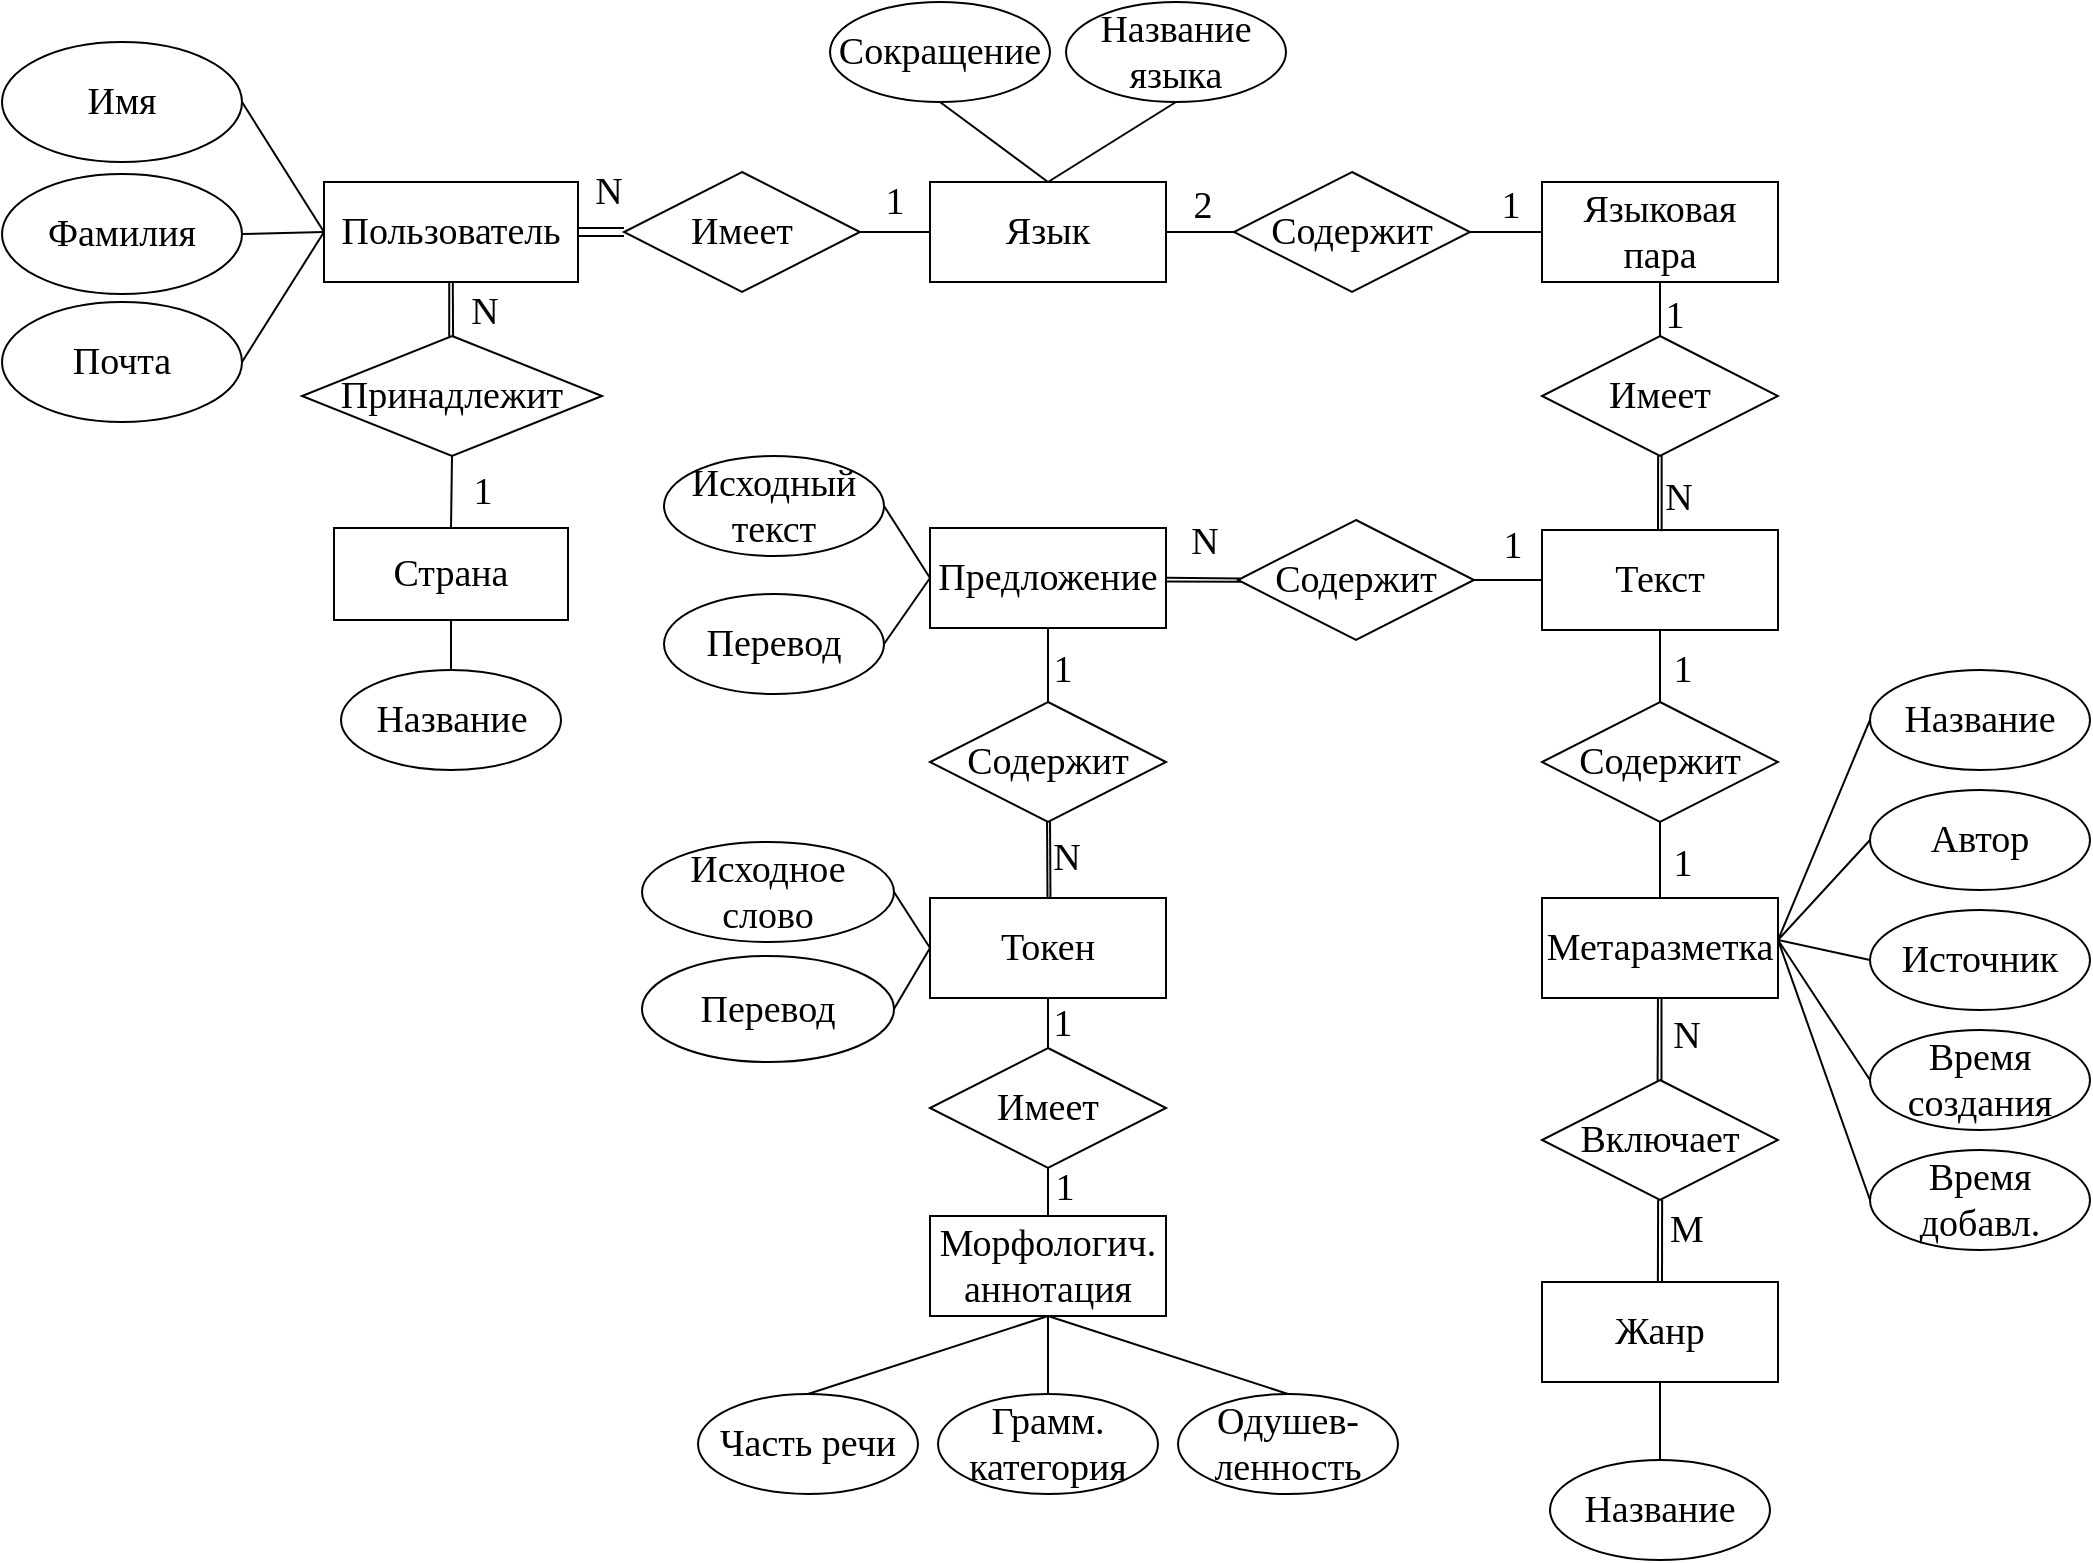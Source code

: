 <mxfile version="20.8.16" type="device"><diagram name="Страница 1" id="6ti10AU5Ddk_F_6p6OFx"><mxGraphModel dx="6286" dy="4614" grid="1" gridSize="10" guides="1" tooltips="1" connect="1" arrows="1" fold="1" page="1" pageScale="1" pageWidth="1050" pageHeight="800" math="0" shadow="0"><root><mxCell id="0"/><mxCell id="1" parent="0"/><mxCell id="aZ4fLVIBG46e_3SjkKyL-1" value="Предложение" style="rounded=0;whiteSpace=wrap;html=1;fontFamily=Times New Roman;fontSize=19;" parent="1" vertex="1"><mxGeometry x="-4786" y="-3737" width="118" height="50" as="geometry"/></mxCell><mxCell id="aZ4fLVIBG46e_3SjkKyL-2" value="Токен" style="rounded=0;whiteSpace=wrap;html=1;fontFamily=Times New Roman;fontSize=19;" parent="1" vertex="1"><mxGeometry x="-4786" y="-3552" width="118" height="50" as="geometry"/></mxCell><mxCell id="aZ4fLVIBG46e_3SjkKyL-4" value="Текст" style="rounded=0;whiteSpace=wrap;html=1;fontFamily=Times New Roman;fontSize=19;" parent="1" vertex="1"><mxGeometry x="-4480" y="-3736" width="118" height="50" as="geometry"/></mxCell><mxCell id="aZ4fLVIBG46e_3SjkKyL-5" value="Язык" style="rounded=0;whiteSpace=wrap;html=1;fontFamily=Times New Roman;fontSize=19;" parent="1" vertex="1"><mxGeometry x="-4786" y="-3910" width="118" height="50" as="geometry"/></mxCell><mxCell id="aZ4fLVIBG46e_3SjkKyL-6" value="Название" style="ellipse;whiteSpace=wrap;html=1;fontFamily=Times New Roman;fontSize=19;" parent="1" vertex="1"><mxGeometry x="-4316" y="-3666" width="110" height="50" as="geometry"/></mxCell><mxCell id="aZ4fLVIBG46e_3SjkKyL-7" value="Автор" style="ellipse;whiteSpace=wrap;html=1;fontFamily=Times New Roman;fontSize=19;" parent="1" vertex="1"><mxGeometry x="-4316" y="-3606" width="110" height="50" as="geometry"/></mxCell><mxCell id="aZ4fLVIBG46e_3SjkKyL-8" value="Источник" style="ellipse;whiteSpace=wrap;html=1;fontFamily=Times New Roman;fontSize=19;" parent="1" vertex="1"><mxGeometry x="-4316" y="-3546" width="110" height="50" as="geometry"/></mxCell><mxCell id="aZ4fLVIBG46e_3SjkKyL-9" value="Время создания" style="ellipse;whiteSpace=wrap;html=1;fontFamily=Times New Roman;fontSize=19;" parent="1" vertex="1"><mxGeometry x="-4316" y="-3486" width="110" height="50" as="geometry"/></mxCell><mxCell id="aZ4fLVIBG46e_3SjkKyL-10" value="Время добавл." style="ellipse;whiteSpace=wrap;html=1;fontFamily=Times New Roman;fontSize=19;" parent="1" vertex="1"><mxGeometry x="-4316" y="-3426" width="110" height="50" as="geometry"/></mxCell><mxCell id="aZ4fLVIBG46e_3SjkKyL-19" value="" style="endArrow=none;html=1;rounded=0;fontFamily=Times New Roman;fontSize=19;entryX=0;entryY=0.5;entryDx=0;entryDy=0;exitX=1;exitY=0.5;exitDx=0;exitDy=0;" parent="1" target="aZ4fLVIBG46e_3SjkKyL-6" edge="1"><mxGeometry width="50" height="50" relative="1" as="geometry"><mxPoint x="-4362" y="-3531" as="sourcePoint"/><mxPoint x="-4420" y="-3516" as="targetPoint"/></mxGeometry></mxCell><mxCell id="aZ4fLVIBG46e_3SjkKyL-20" value="" style="endArrow=none;html=1;rounded=0;fontFamily=Times New Roman;fontSize=19;exitX=1;exitY=0.5;exitDx=0;exitDy=0;entryX=0;entryY=0.5;entryDx=0;entryDy=0;" parent="1" target="aZ4fLVIBG46e_3SjkKyL-7" edge="1"><mxGeometry width="50" height="50" relative="1" as="geometry"><mxPoint x="-4362" y="-3531" as="sourcePoint"/><mxPoint x="-4300" y="-3546" as="targetPoint"/></mxGeometry></mxCell><mxCell id="aZ4fLVIBG46e_3SjkKyL-21" value="" style="endArrow=none;html=1;rounded=0;fontFamily=Times New Roman;fontSize=19;exitX=1;exitY=0.5;exitDx=0;exitDy=0;entryX=0;entryY=0.5;entryDx=0;entryDy=0;" parent="1" target="aZ4fLVIBG46e_3SjkKyL-8" edge="1"><mxGeometry width="50" height="50" relative="1" as="geometry"><mxPoint x="-4362" y="-3531" as="sourcePoint"/><mxPoint x="-4300" y="-3546" as="targetPoint"/></mxGeometry></mxCell><mxCell id="aZ4fLVIBG46e_3SjkKyL-22" value="" style="endArrow=none;html=1;rounded=0;fontFamily=Times New Roman;fontSize=19;exitX=1;exitY=0.5;exitDx=0;exitDy=0;entryX=0;entryY=0.5;entryDx=0;entryDy=0;" parent="1" target="aZ4fLVIBG46e_3SjkKyL-9" edge="1"><mxGeometry width="50" height="50" relative="1" as="geometry"><mxPoint x="-4362" y="-3531" as="sourcePoint"/><mxPoint x="-4300" y="-3546" as="targetPoint"/></mxGeometry></mxCell><mxCell id="aZ4fLVIBG46e_3SjkKyL-23" value="" style="endArrow=none;html=1;rounded=0;fontFamily=Times New Roman;fontSize=19;exitX=1;exitY=0.5;exitDx=0;exitDy=0;entryX=0;entryY=0.5;entryDx=0;entryDy=0;" parent="1" target="aZ4fLVIBG46e_3SjkKyL-10" edge="1"><mxGeometry width="50" height="50" relative="1" as="geometry"><mxPoint x="-4362" y="-3531" as="sourcePoint"/><mxPoint x="-4300" y="-3546" as="targetPoint"/></mxGeometry></mxCell><mxCell id="aZ4fLVIBG46e_3SjkKyL-25" value="Сокращение" style="ellipse;whiteSpace=wrap;html=1;fontFamily=Times New Roman;fontSize=19;" parent="1" vertex="1"><mxGeometry x="-4836" y="-4000" width="110" height="50" as="geometry"/></mxCell><mxCell id="aZ4fLVIBG46e_3SjkKyL-26" value="Название языка" style="ellipse;whiteSpace=wrap;html=1;fontFamily=Times New Roman;fontSize=19;" parent="1" vertex="1"><mxGeometry x="-4718" y="-4000" width="110" height="50" as="geometry"/></mxCell><mxCell id="aZ4fLVIBG46e_3SjkKyL-29" value="Исходное слово" style="ellipse;whiteSpace=wrap;html=1;fontFamily=Times New Roman;fontSize=19;" parent="1" vertex="1"><mxGeometry x="-4930" y="-3580" width="126" height="50" as="geometry"/></mxCell><mxCell id="aZ4fLVIBG46e_3SjkKyL-30" value="Название" style="ellipse;whiteSpace=wrap;html=1;fontFamily=Times New Roman;fontSize=19;" parent="1" vertex="1"><mxGeometry x="-4476" y="-3271" width="110" height="50" as="geometry"/></mxCell><mxCell id="aZ4fLVIBG46e_3SjkKyL-32" value="Языковая пара" style="rounded=0;whiteSpace=wrap;html=1;fontFamily=Times New Roman;fontSize=19;" parent="1" vertex="1"><mxGeometry x="-4480" y="-3910" width="118" height="50" as="geometry"/></mxCell><mxCell id="aZ4fLVIBG46e_3SjkKyL-34" value="" style="endArrow=none;html=1;rounded=0;fontFamily=Times New Roman;fontSize=19;exitX=0.5;exitY=0;exitDx=0;exitDy=0;entryX=0.5;entryY=1;entryDx=0;entryDy=0;" parent="1" source="aZ4fLVIBG46e_3SjkKyL-27" target="aZ4fLVIBG46e_3SjkKyL-1" edge="1"><mxGeometry width="50" height="50" relative="1" as="geometry"><mxPoint x="-4628" y="-3617" as="sourcePoint"/><mxPoint x="-4578" y="-3667" as="targetPoint"/></mxGeometry></mxCell><mxCell id="aZ4fLVIBG46e_3SjkKyL-50" value="1" style="edgeLabel;html=1;align=center;verticalAlign=middle;resizable=0;points=[];fontSize=19;fontFamily=Times New Roman;" parent="aZ4fLVIBG46e_3SjkKyL-34" vertex="1" connectable="0"><mxGeometry x="-0.44" y="2" relative="1" as="geometry"><mxPoint x="9" y="-6" as="offset"/></mxGeometry></mxCell><mxCell id="aZ4fLVIBG46e_3SjkKyL-35" value="" style="endArrow=none;html=1;rounded=0;fontFamily=Times New Roman;fontSize=19;exitX=0.464;exitY=-0.021;exitDx=0;exitDy=0;exitPerimeter=0;entryX=0.462;entryY=0.955;entryDx=0;entryDy=0;entryPerimeter=0;" parent="1" edge="1"><mxGeometry width="50" height="50" relative="1" as="geometry"><mxPoint x="-4727.248" y="-3552.05" as="sourcePoint"/><mxPoint x="-4727.484" y="-3593.7" as="targetPoint"/></mxGeometry></mxCell><mxCell id="aZ4fLVIBG46e_3SjkKyL-36" value="" style="endArrow=none;html=1;rounded=0;fontFamily=Times New Roman;fontSize=19;exitX=0.464;exitY=-0.021;exitDx=0;exitDy=0;exitPerimeter=0;entryX=0.462;entryY=0.955;entryDx=0;entryDy=0;entryPerimeter=0;" parent="1" edge="1"><mxGeometry width="50" height="50" relative="1" as="geometry"><mxPoint x="-4725.768" y="-3552" as="sourcePoint"/><mxPoint x="-4726.004" y="-3593.65" as="targetPoint"/></mxGeometry></mxCell><mxCell id="aZ4fLVIBG46e_3SjkKyL-52" value="N" style="edgeLabel;html=1;align=center;verticalAlign=middle;resizable=0;points=[];fontSize=19;fontFamily=Times New Roman;" parent="aZ4fLVIBG46e_3SjkKyL-36" vertex="1" connectable="0"><mxGeometry x="-0.229" y="1" relative="1" as="geometry"><mxPoint x="9" y="-4" as="offset"/></mxGeometry></mxCell><mxCell id="aZ4fLVIBG46e_3SjkKyL-37" value="Содержит" style="rhombus;whiteSpace=wrap;html=1;fontFamily=Times New Roman;fontSize=19;" parent="1" vertex="1"><mxGeometry x="-4632" y="-3741" width="118" height="60" as="geometry"/></mxCell><mxCell id="aZ4fLVIBG46e_3SjkKyL-38" value="" style="endArrow=none;html=1;rounded=0;fontFamily=Times New Roman;fontSize=19;exitX=1;exitY=0.5;exitDx=0;exitDy=0;entryX=0;entryY=0.5;entryDx=0;entryDy=0;" parent="1" source="aZ4fLVIBG46e_3SjkKyL-37" target="aZ4fLVIBG46e_3SjkKyL-4" edge="1"><mxGeometry width="50" height="50" relative="1" as="geometry"><mxPoint x="-4536" y="-3711" as="sourcePoint"/><mxPoint x="-4514" y="-3777" as="targetPoint"/></mxGeometry></mxCell><mxCell id="aZ4fLVIBG46e_3SjkKyL-45" value="1" style="edgeLabel;html=1;align=center;verticalAlign=middle;resizable=0;points=[];fontSize=19;fontFamily=Times New Roman;" parent="aZ4fLVIBG46e_3SjkKyL-38" vertex="1" connectable="0"><mxGeometry x="-0.284" y="1" relative="1" as="geometry"><mxPoint x="7" y="-16" as="offset"/></mxGeometry></mxCell><mxCell id="aZ4fLVIBG46e_3SjkKyL-39" value="" style="endArrow=none;html=1;rounded=0;fontFamily=Times New Roman;fontSize=19;exitX=1;exitY=0.5;exitDx=0;exitDy=0;entryX=0.015;entryY=0.514;entryDx=0;entryDy=0;entryPerimeter=0;" parent="1" target="aZ4fLVIBG46e_3SjkKyL-37" edge="1"><mxGeometry width="50" height="50" relative="1" as="geometry"><mxPoint x="-4668" y="-3710.2" as="sourcePoint"/><mxPoint x="-4618" y="-3710" as="targetPoint"/></mxGeometry></mxCell><mxCell id="aZ4fLVIBG46e_3SjkKyL-40" value="" style="endArrow=none;html=1;rounded=0;fontFamily=Times New Roman;fontSize=19;exitX=1;exitY=0.5;exitDx=0;exitDy=0;entryX=0.01;entryY=0.487;entryDx=0;entryDy=0;entryPerimeter=0;" parent="1" target="aZ4fLVIBG46e_3SjkKyL-37" edge="1"><mxGeometry width="50" height="50" relative="1" as="geometry"><mxPoint x="-4668" y="-3712.12" as="sourcePoint"/><mxPoint x="-4614.224" y="-3711.88" as="targetPoint"/></mxGeometry></mxCell><mxCell id="aZ4fLVIBG46e_3SjkKyL-46" value="N" style="edgeLabel;html=1;align=center;verticalAlign=middle;resizable=0;points=[];fontSize=19;fontFamily=Times New Roman;labelBackgroundColor=none;" parent="aZ4fLVIBG46e_3SjkKyL-40" vertex="1" connectable="0"><mxGeometry x="-0.139" relative="1" as="geometry"><mxPoint x="3" y="-18" as="offset"/></mxGeometry></mxCell><mxCell id="aZ4fLVIBG46e_3SjkKyL-42" value="Имеет" style="rhombus;whiteSpace=wrap;html=1;fontFamily=Times New Roman;fontSize=19;" parent="1" vertex="1"><mxGeometry x="-4480" y="-3833" width="118" height="60" as="geometry"/></mxCell><mxCell id="aZ4fLVIBG46e_3SjkKyL-43" value="" style="endArrow=none;html=1;rounded=0;fontFamily=Times New Roman;fontSize=19;entryX=0.492;entryY=0.99;entryDx=0;entryDy=0;exitX=0.5;exitY=0;exitDx=0;exitDy=0;entryPerimeter=0;" parent="1" target="aZ4fLVIBG46e_3SjkKyL-42" edge="1"><mxGeometry width="50" height="50" relative="1" as="geometry"><mxPoint x="-4422" y="-3736" as="sourcePoint"/><mxPoint x="-4422" y="-3777" as="targetPoint"/></mxGeometry></mxCell><mxCell id="aZ4fLVIBG46e_3SjkKyL-44" value="" style="endArrow=none;html=1;rounded=0;fontFamily=Times New Roman;fontSize=19;entryX=0.5;entryY=1;entryDx=0;entryDy=0;exitX=0.5;exitY=0;exitDx=0;exitDy=0;" parent="1" source="aZ4fLVIBG46e_3SjkKyL-42" target="aZ4fLVIBG46e_3SjkKyL-32" edge="1"><mxGeometry width="50" height="50" relative="1" as="geometry"><mxPoint x="-4474" y="-3690" as="sourcePoint"/><mxPoint x="-4424" y="-3740" as="targetPoint"/></mxGeometry></mxCell><mxCell id="aZ4fLVIBG46e_3SjkKyL-48" value="1" style="edgeLabel;html=1;align=center;verticalAlign=middle;resizable=0;points=[];fontSize=19;fontFamily=Times New Roman;labelBackgroundColor=none;" parent="aZ4fLVIBG46e_3SjkKyL-44" vertex="1" connectable="0"><mxGeometry x="-0.165" relative="1" as="geometry"><mxPoint x="7" y="1" as="offset"/></mxGeometry></mxCell><mxCell id="aZ4fLVIBG46e_3SjkKyL-47" value="" style="endArrow=none;html=1;rounded=0;fontFamily=Times New Roman;fontSize=19;entryX=0.507;entryY=0.994;entryDx=0;entryDy=0;exitX=0.507;exitY=-0.007;exitDx=0;exitDy=0;exitPerimeter=0;entryPerimeter=0;" parent="1" target="aZ4fLVIBG46e_3SjkKyL-42" edge="1"><mxGeometry width="50" height="50" relative="1" as="geometry"><mxPoint x="-4420.174" y="-3735.35" as="sourcePoint"/><mxPoint x="-4420.13" y="-3777" as="targetPoint"/></mxGeometry></mxCell><mxCell id="aZ4fLVIBG46e_3SjkKyL-49" value="N" style="edgeLabel;html=1;align=center;verticalAlign=middle;resizable=0;points=[];fontSize=19;fontFamily=Times New Roman;labelBackgroundColor=none;" parent="aZ4fLVIBG46e_3SjkKyL-47" vertex="1" connectable="0"><mxGeometry x="-0.363" relative="1" as="geometry"><mxPoint x="8" y="-5" as="offset"/></mxGeometry></mxCell><mxCell id="aZ4fLVIBG46e_3SjkKyL-53" value="Содержит" style="rhombus;whiteSpace=wrap;html=1;fontFamily=Times New Roman;fontSize=19;" parent="1" vertex="1"><mxGeometry x="-4634" y="-3915" width="118" height="60" as="geometry"/></mxCell><mxCell id="aZ4fLVIBG46e_3SjkKyL-55" value="" style="endArrow=none;html=1;rounded=0;fontFamily=Times New Roman;fontSize=19;entryX=0;entryY=0.5;entryDx=0;entryDy=0;exitX=1;exitY=0.5;exitDx=0;exitDy=0;" parent="1" source="aZ4fLVIBG46e_3SjkKyL-53" target="aZ4fLVIBG46e_3SjkKyL-32" edge="1"><mxGeometry width="50" height="50" relative="1" as="geometry"><mxPoint x="-4536" y="-3885" as="sourcePoint"/><mxPoint x="-4584" y="-3750" as="targetPoint"/></mxGeometry></mxCell><mxCell id="aZ4fLVIBG46e_3SjkKyL-59" value="1" style="edgeLabel;html=1;align=center;verticalAlign=middle;resizable=0;points=[];fontSize=19;fontFamily=Times New Roman;" parent="aZ4fLVIBG46e_3SjkKyL-55" vertex="1" connectable="0"><mxGeometry x="0.25" y="-3" relative="1" as="geometry"><mxPoint x="-3" y="-16" as="offset"/></mxGeometry></mxCell><mxCell id="aZ4fLVIBG46e_3SjkKyL-58" value="" style="endArrow=none;html=1;rounded=0;fontFamily=Times New Roman;fontSize=19;exitX=1;exitY=0.5;exitDx=0;exitDy=0;entryX=0;entryY=0.5;entryDx=0;entryDy=0;" parent="1" source="aZ4fLVIBG46e_3SjkKyL-5" target="aZ4fLVIBG46e_3SjkKyL-53" edge="1"><mxGeometry width="50" height="50" relative="1" as="geometry"><mxPoint x="-4598" y="-3700" as="sourcePoint"/><mxPoint x="-4548" y="-3750" as="targetPoint"/></mxGeometry></mxCell><mxCell id="aZ4fLVIBG46e_3SjkKyL-60" value="2" style="edgeLabel;html=1;align=center;verticalAlign=middle;resizable=0;points=[];fontSize=19;fontFamily=Times New Roman;" parent="1" vertex="1" connectable="0"><mxGeometry x="-4638" y="-3890" as="geometry"><mxPoint x="-12" y="-8" as="offset"/></mxGeometry></mxCell><mxCell id="aZ4fLVIBG46e_3SjkKyL-62" value="" style="endArrow=none;html=1;rounded=0;fontFamily=Times New Roman;fontSize=19;exitX=0.5;exitY=1;exitDx=0;exitDy=0;entryX=0.5;entryY=0;entryDx=0;entryDy=0;" parent="1" source="aZ4fLVIBG46e_3SjkKyL-25" target="aZ4fLVIBG46e_3SjkKyL-5" edge="1"><mxGeometry width="50" height="50" relative="1" as="geometry"><mxPoint x="-4628" y="-3790" as="sourcePoint"/><mxPoint x="-4578" y="-3840" as="targetPoint"/></mxGeometry></mxCell><mxCell id="aZ4fLVIBG46e_3SjkKyL-63" value="" style="endArrow=none;html=1;rounded=0;fontFamily=Times New Roman;fontSize=19;exitX=0.5;exitY=0;exitDx=0;exitDy=0;entryX=0.5;entryY=1;entryDx=0;entryDy=0;" parent="1" source="aZ4fLVIBG46e_3SjkKyL-5" target="aZ4fLVIBG46e_3SjkKyL-26" edge="1"><mxGeometry width="50" height="50" relative="1" as="geometry"><mxPoint x="-4628" y="-3790" as="sourcePoint"/><mxPoint x="-4578" y="-3840" as="targetPoint"/></mxGeometry></mxCell><mxCell id="aZ4fLVIBG46e_3SjkKyL-64" value="Включает" style="rhombus;whiteSpace=wrap;html=1;fontFamily=Times New Roman;fontSize=19;" parent="1" vertex="1"><mxGeometry x="-4480" y="-3461" width="118" height="60" as="geometry"/></mxCell><mxCell id="aZ4fLVIBG46e_3SjkKyL-65" value="" style="endArrow=none;html=1;rounded=0;fontFamily=Times New Roman;fontSize=19;entryX=0.492;entryY=0.99;entryDx=0;entryDy=0;exitX=0.49;exitY=0.008;exitDx=0;exitDy=0;entryPerimeter=0;exitPerimeter=0;" parent="1" source="aZ4fLVIBG46e_3SjkKyL-64" edge="1"><mxGeometry width="50" height="50" relative="1" as="geometry"><mxPoint x="-4422.08" y="-3461.4" as="sourcePoint"/><mxPoint x="-4422.024" y="-3503" as="targetPoint"/></mxGeometry></mxCell><mxCell id="aZ4fLVIBG46e_3SjkKyL-66" value="" style="endArrow=none;html=1;rounded=0;fontFamily=Times New Roman;fontSize=19;entryX=0.509;entryY=0.993;entryDx=0;entryDy=0;exitX=0.5;exitY=0;exitDx=0;exitDy=0;entryPerimeter=0;" parent="1" target="aZ4fLVIBG46e_3SjkKyL-64" edge="1"><mxGeometry width="50" height="50" relative="1" as="geometry"><mxPoint x="-4420" y="-3353" as="sourcePoint"/><mxPoint x="-4420" y="-3401" as="targetPoint"/></mxGeometry></mxCell><mxCell id="aZ4fLVIBG46e_3SjkKyL-67" value="M" style="edgeLabel;html=1;align=center;verticalAlign=middle;resizable=0;points=[];fontSize=19;fontFamily=Times New Roman;labelBackgroundColor=none;" parent="aZ4fLVIBG46e_3SjkKyL-66" vertex="1" connectable="0"><mxGeometry x="-0.165" relative="1" as="geometry"><mxPoint x="12" y="-13" as="offset"/></mxGeometry></mxCell><mxCell id="aZ4fLVIBG46e_3SjkKyL-68" value="" style="endArrow=none;html=1;rounded=0;fontFamily=Times New Roman;fontSize=19;entryX=0.507;entryY=0.994;entryDx=0;entryDy=0;exitX=0.507;exitY=-0.007;exitDx=0;exitDy=0;exitPerimeter=0;entryPerimeter=0;" parent="1" edge="1"><mxGeometry width="50" height="50" relative="1" as="geometry"><mxPoint x="-4420.254" y="-3460.75" as="sourcePoint"/><mxPoint x="-4420.254" y="-3502.76" as="targetPoint"/></mxGeometry></mxCell><mxCell id="aZ4fLVIBG46e_3SjkKyL-69" value="N" style="edgeLabel;html=1;align=center;verticalAlign=middle;resizable=0;points=[];fontSize=19;fontFamily=Times New Roman;labelBackgroundColor=none;" parent="aZ4fLVIBG46e_3SjkKyL-68" vertex="1" connectable="0"><mxGeometry x="-0.363" relative="1" as="geometry"><mxPoint x="12" y="-9" as="offset"/></mxGeometry></mxCell><mxCell id="aZ4fLVIBG46e_3SjkKyL-70" value="" style="endArrow=none;html=1;rounded=0;fontFamily=Times New Roman;fontSize=19;entryX=0.492;entryY=0.994;entryDx=0;entryDy=0;exitX=0.491;exitY=-0.006;exitDx=0;exitDy=0;entryPerimeter=0;exitPerimeter=0;" parent="1" source="aZ4fLVIBG46e_3SjkKyL-24" target="aZ4fLVIBG46e_3SjkKyL-64" edge="1"><mxGeometry width="50" height="50" relative="1" as="geometry"><mxPoint x="-4422" y="-3358.52" as="sourcePoint"/><mxPoint x="-4421.844" y="-3401" as="targetPoint"/></mxGeometry></mxCell><mxCell id="aZ4fLVIBG46e_3SjkKyL-71" value="" style="endArrow=none;html=1;rounded=0;fontFamily=Times New Roman;fontSize=19;exitX=0.5;exitY=0;exitDx=0;exitDy=0;entryX=0.5;entryY=1;entryDx=0;entryDy=0;" parent="1" source="aZ4fLVIBG46e_3SjkKyL-30" target="aZ4fLVIBG46e_3SjkKyL-24" edge="1"><mxGeometry width="50" height="50" relative="1" as="geometry"><mxPoint x="-4474" y="-3311" as="sourcePoint"/><mxPoint x="-4424" y="-3361" as="targetPoint"/></mxGeometry></mxCell><mxCell id="aZ4fLVIBG46e_3SjkKyL-72" value="Перевод" style="ellipse;whiteSpace=wrap;html=1;fontFamily=Times New Roman;fontSize=19;" parent="1" vertex="1"><mxGeometry x="-4930" y="-3523" width="126" height="53" as="geometry"/></mxCell><mxCell id="aZ4fLVIBG46e_3SjkKyL-73" value="Морфологич. аннотация" style="rounded=0;whiteSpace=wrap;html=1;fontFamily=Times New Roman;fontSize=19;" parent="1" vertex="1"><mxGeometry x="-4786" y="-3393" width="118" height="50" as="geometry"/></mxCell><mxCell id="aZ4fLVIBG46e_3SjkKyL-74" value="Имеет" style="rhombus;whiteSpace=wrap;html=1;fontFamily=Times New Roman;fontSize=19;" parent="1" vertex="1"><mxGeometry x="-4786" y="-3477" width="118" height="60" as="geometry"/></mxCell><mxCell id="aZ4fLVIBG46e_3SjkKyL-82" value="Часть речи" style="ellipse;whiteSpace=wrap;html=1;fontFamily=Times New Roman;fontSize=19;" parent="1" vertex="1"><mxGeometry x="-4902" y="-3304" width="110" height="50" as="geometry"/></mxCell><mxCell id="aZ4fLVIBG46e_3SjkKyL-83" value="Грамм. категория" style="ellipse;whiteSpace=wrap;html=1;fontFamily=Times New Roman;fontSize=19;" parent="1" vertex="1"><mxGeometry x="-4782" y="-3304" width="110" height="50" as="geometry"/></mxCell><mxCell id="aZ4fLVIBG46e_3SjkKyL-84" value="Одушев-&lt;br&gt;ленность" style="ellipse;whiteSpace=wrap;html=1;fontFamily=Times New Roman;fontSize=19;" parent="1" vertex="1"><mxGeometry x="-4662" y="-3304" width="110" height="50" as="geometry"/></mxCell><mxCell id="aZ4fLVIBG46e_3SjkKyL-85" value="" style="endArrow=none;html=1;rounded=0;fontFamily=Times New Roman;fontSize=19;exitX=0.5;exitY=0;exitDx=0;exitDy=0;entryX=0.5;entryY=1;entryDx=0;entryDy=0;" parent="1" source="aZ4fLVIBG46e_3SjkKyL-82" target="aZ4fLVIBG46e_3SjkKyL-73" edge="1"><mxGeometry width="50" height="50" relative="1" as="geometry"><mxPoint x="-4616" y="-3384" as="sourcePoint"/><mxPoint x="-4566" y="-3434" as="targetPoint"/></mxGeometry></mxCell><mxCell id="aZ4fLVIBG46e_3SjkKyL-86" value="" style="endArrow=none;html=1;rounded=0;fontFamily=Times New Roman;fontSize=19;exitX=0.5;exitY=0;exitDx=0;exitDy=0;entryX=0.5;entryY=1;entryDx=0;entryDy=0;" parent="1" source="aZ4fLVIBG46e_3SjkKyL-83" target="aZ4fLVIBG46e_3SjkKyL-73" edge="1"><mxGeometry width="50" height="50" relative="1" as="geometry"><mxPoint x="-4616" y="-3384" as="sourcePoint"/><mxPoint x="-4566" y="-3434" as="targetPoint"/></mxGeometry></mxCell><mxCell id="aZ4fLVIBG46e_3SjkKyL-87" value="" style="endArrow=none;html=1;rounded=0;fontFamily=Times New Roman;fontSize=19;exitX=0.5;exitY=1;exitDx=0;exitDy=0;entryX=0.5;entryY=0;entryDx=0;entryDy=0;" parent="1" source="aZ4fLVIBG46e_3SjkKyL-73" target="aZ4fLVIBG46e_3SjkKyL-84" edge="1"><mxGeometry width="50" height="50" relative="1" as="geometry"><mxPoint x="-4616" y="-3384" as="sourcePoint"/><mxPoint x="-4566" y="-3434" as="targetPoint"/></mxGeometry></mxCell><mxCell id="aZ4fLVIBG46e_3SjkKyL-88" value="Исходный текст" style="ellipse;whiteSpace=wrap;html=1;fontFamily=Times New Roman;fontSize=19;" parent="1" vertex="1"><mxGeometry x="-4919" y="-3773" width="110" height="50" as="geometry"/></mxCell><mxCell id="aZ4fLVIBG46e_3SjkKyL-89" value="Перевод" style="ellipse;whiteSpace=wrap;html=1;fontFamily=Times New Roman;fontSize=19;" parent="1" vertex="1"><mxGeometry x="-4919" y="-3704" width="110" height="50" as="geometry"/></mxCell><mxCell id="aZ4fLVIBG46e_3SjkKyL-90" value="" style="endArrow=none;html=1;rounded=0;fontFamily=Times New Roman;fontSize=19;exitX=1;exitY=0.5;exitDx=0;exitDy=0;entryX=0;entryY=0.5;entryDx=0;entryDy=0;" parent="1" source="aZ4fLVIBG46e_3SjkKyL-88" target="aZ4fLVIBG46e_3SjkKyL-1" edge="1"><mxGeometry width="50" height="50" relative="1" as="geometry"><mxPoint x="-4698" y="-3697" as="sourcePoint"/><mxPoint x="-4648" y="-3747" as="targetPoint"/></mxGeometry></mxCell><mxCell id="aZ4fLVIBG46e_3SjkKyL-91" value="" style="endArrow=none;html=1;rounded=0;fontFamily=Times New Roman;fontSize=19;exitX=1;exitY=0.5;exitDx=0;exitDy=0;entryX=0;entryY=0.5;entryDx=0;entryDy=0;" parent="1" source="aZ4fLVIBG46e_3SjkKyL-89" target="aZ4fLVIBG46e_3SjkKyL-1" edge="1"><mxGeometry width="50" height="50" relative="1" as="geometry"><mxPoint x="-4698" y="-3697" as="sourcePoint"/><mxPoint x="-4648" y="-3747" as="targetPoint"/></mxGeometry></mxCell><mxCell id="aZ4fLVIBG46e_3SjkKyL-92" value="" style="endArrow=none;html=1;rounded=0;fontFamily=Times New Roman;fontSize=19;exitX=0.5;exitY=0;exitDx=0;exitDy=0;entryX=0.5;entryY=1;entryDx=0;entryDy=0;" parent="1" source="aZ4fLVIBG46e_3SjkKyL-74" target="aZ4fLVIBG46e_3SjkKyL-2" edge="1"><mxGeometry width="50" height="50" relative="1" as="geometry"><mxPoint x="-4784" y="-3463" as="sourcePoint"/><mxPoint x="-4734" y="-3513" as="targetPoint"/></mxGeometry></mxCell><mxCell id="aZ4fLVIBG46e_3SjkKyL-94" value="1" style="edgeLabel;html=1;align=center;verticalAlign=middle;resizable=0;points=[];fontSize=19;fontFamily=Times New Roman;labelBackgroundColor=none;" parent="aZ4fLVIBG46e_3SjkKyL-92" vertex="1" connectable="0"><mxGeometry x="0.313" y="1" relative="1" as="geometry"><mxPoint x="8" y="4" as="offset"/></mxGeometry></mxCell><mxCell id="aZ4fLVIBG46e_3SjkKyL-93" value="" style="endArrow=none;html=1;rounded=0;fontFamily=Times New Roman;fontSize=19;entryX=0.5;entryY=1;entryDx=0;entryDy=0;exitX=0.5;exitY=0;exitDx=0;exitDy=0;" parent="1" source="aZ4fLVIBG46e_3SjkKyL-73" target="aZ4fLVIBG46e_3SjkKyL-74" edge="1"><mxGeometry width="50" height="50" relative="1" as="geometry"><mxPoint x="-4784" y="-3343" as="sourcePoint"/><mxPoint x="-4734" y="-3393" as="targetPoint"/></mxGeometry></mxCell><mxCell id="aZ4fLVIBG46e_3SjkKyL-95" value="1" style="edgeLabel;html=1;align=center;verticalAlign=middle;resizable=0;points=[];fontSize=19;fontFamily=Times New Roman;labelBackgroundColor=none;" parent="aZ4fLVIBG46e_3SjkKyL-93" vertex="1" connectable="0"><mxGeometry x="0.338" y="-1" relative="1" as="geometry"><mxPoint x="7" y="2" as="offset"/></mxGeometry></mxCell><mxCell id="aZ4fLVIBG46e_3SjkKyL-96" value="" style="endArrow=none;html=1;rounded=0;labelBackgroundColor=none;fontFamily=Times New Roman;fontSize=19;exitX=1;exitY=0.5;exitDx=0;exitDy=0;entryX=0;entryY=0.5;entryDx=0;entryDy=0;" parent="1" source="aZ4fLVIBG46e_3SjkKyL-29" target="aZ4fLVIBG46e_3SjkKyL-2" edge="1"><mxGeometry width="50" height="50" relative="1" as="geometry"><mxPoint x="-4724" y="-3503" as="sourcePoint"/><mxPoint x="-4674" y="-3553" as="targetPoint"/></mxGeometry></mxCell><mxCell id="aZ4fLVIBG46e_3SjkKyL-97" value="" style="endArrow=none;html=1;rounded=0;labelBackgroundColor=none;fontFamily=Times New Roman;fontSize=19;exitX=1;exitY=0.5;exitDx=0;exitDy=0;entryX=0;entryY=0.5;entryDx=0;entryDy=0;" parent="1" source="aZ4fLVIBG46e_3SjkKyL-72" target="aZ4fLVIBG46e_3SjkKyL-2" edge="1"><mxGeometry width="50" height="50" relative="1" as="geometry"><mxPoint x="-4724" y="-3503" as="sourcePoint"/><mxPoint x="-4674" y="-3553" as="targetPoint"/></mxGeometry></mxCell><mxCell id="aZ4fLVIBG46e_3SjkKyL-27" value="Содержит" style="rhombus;whiteSpace=wrap;html=1;fontFamily=Times New Roman;fontSize=19;" parent="1" vertex="1"><mxGeometry x="-4786" y="-3650" width="118" height="60" as="geometry"/></mxCell><mxCell id="aZ4fLVIBG46e_3SjkKyL-24" value="Жанр" style="rounded=0;whiteSpace=wrap;html=1;fontFamily=Times New Roman;fontSize=19;" parent="1" vertex="1"><mxGeometry x="-4480" y="-3360" width="118" height="50" as="geometry"/></mxCell><mxCell id="aZ4fLVIBG46e_3SjkKyL-98" value="&lt;font style=&quot;font-size: 19px;&quot;&gt;Пользователь&lt;/font&gt;" style="rounded=0;whiteSpace=wrap;html=1;fontSize=19;fontFamily=Times New Roman;" parent="1" vertex="1"><mxGeometry x="-5089" y="-3910" width="127" height="50" as="geometry"/></mxCell><mxCell id="aZ4fLVIBG46e_3SjkKyL-99" value="Имя" style="ellipse;whiteSpace=wrap;html=1;fontFamily=Times New Roman;fontSize=19;" parent="1" vertex="1"><mxGeometry x="-5250" y="-3980" width="120" height="60" as="geometry"/></mxCell><mxCell id="aZ4fLVIBG46e_3SjkKyL-100" value="Фамилия" style="ellipse;whiteSpace=wrap;html=1;fontFamily=Times New Roman;fontSize=19;" parent="1" vertex="1"><mxGeometry x="-5250" y="-3914" width="120" height="60" as="geometry"/></mxCell><mxCell id="aZ4fLVIBG46e_3SjkKyL-101" value="Почта" style="ellipse;whiteSpace=wrap;html=1;fontFamily=Times New Roman;fontSize=19;" parent="1" vertex="1"><mxGeometry x="-5250" y="-3850" width="120" height="60" as="geometry"/></mxCell><mxCell id="aZ4fLVIBG46e_3SjkKyL-102" value="&lt;font style=&quot;font-size: 19px;&quot;&gt;Страна&lt;/font&gt;" style="rounded=0;whiteSpace=wrap;html=1;fontSize=19;fontFamily=Times New Roman;" parent="1" vertex="1"><mxGeometry x="-5084" y="-3737" width="117" height="46" as="geometry"/></mxCell><mxCell id="aZ4fLVIBG46e_3SjkKyL-104" value="" style="endArrow=none;html=1;rounded=0;fontFamily=Times New Roman;fontSize=19;exitX=0.5;exitY=1;exitDx=0;exitDy=0;entryX=0.5;entryY=0;entryDx=0;entryDy=0;" parent="1" source="aZ4fLVIBG46e_3SjkKyL-102" target="aZ4fLVIBG46e_3SjkKyL-117" edge="1"><mxGeometry width="50" height="50" relative="1" as="geometry"><mxPoint x="-5192" y="-3537" as="sourcePoint"/><mxPoint x="-5027" y="-3660" as="targetPoint"/></mxGeometry></mxCell><mxCell id="aZ4fLVIBG46e_3SjkKyL-109" value="Имеет" style="rhombus;whiteSpace=wrap;html=1;fontFamily=Times New Roman;fontSize=19;" parent="1" vertex="1"><mxGeometry x="-4939" y="-3915" width="118" height="60" as="geometry"/></mxCell><mxCell id="aZ4fLVIBG46e_3SjkKyL-110" value="" style="endArrow=none;html=1;rounded=0;labelBackgroundColor=none;fontFamily=Times New Roman;fontSize=19;exitX=1;exitY=0.5;exitDx=0;exitDy=0;entryX=0;entryY=0.5;entryDx=0;entryDy=0;shape=link;" parent="1" source="aZ4fLVIBG46e_3SjkKyL-98" target="aZ4fLVIBG46e_3SjkKyL-109" edge="1"><mxGeometry width="50" height="50" relative="1" as="geometry"><mxPoint x="-4949" y="-3840" as="sourcePoint"/><mxPoint x="-4689" y="-3830" as="targetPoint"/></mxGeometry></mxCell><mxCell id="aZ4fLVIBG46e_3SjkKyL-125" value="N" style="edgeLabel;html=1;align=center;verticalAlign=middle;resizable=0;points=[];fontSize=19;fontFamily=Times New Roman;" parent="aZ4fLVIBG46e_3SjkKyL-110" vertex="1" connectable="0"><mxGeometry x="0.285" y="1" relative="1" as="geometry"><mxPoint y="-19" as="offset"/></mxGeometry></mxCell><mxCell id="aZ4fLVIBG46e_3SjkKyL-112" value="" style="endArrow=none;html=1;rounded=0;labelBackgroundColor=none;fontFamily=Times New Roman;fontSize=19;exitX=1;exitY=0.5;exitDx=0;exitDy=0;entryX=0;entryY=0.5;entryDx=0;entryDy=0;" parent="1" source="aZ4fLVIBG46e_3SjkKyL-109" target="aZ4fLVIBG46e_3SjkKyL-5" edge="1"><mxGeometry width="50" height="50" relative="1" as="geometry"><mxPoint x="-4739" y="-3780" as="sourcePoint"/><mxPoint x="-4689" y="-3830" as="targetPoint"/></mxGeometry></mxCell><mxCell id="aZ4fLVIBG46e_3SjkKyL-126" value="1" style="edgeLabel;html=1;align=center;verticalAlign=middle;resizable=0;points=[];fontSize=19;fontFamily=Times New Roman;" parent="aZ4fLVIBG46e_3SjkKyL-112" vertex="1" connectable="0"><mxGeometry x="-0.21" y="1" relative="1" as="geometry"><mxPoint x="3" y="-14" as="offset"/></mxGeometry></mxCell><mxCell id="aZ4fLVIBG46e_3SjkKyL-113" value="" style="endArrow=none;html=1;rounded=0;labelBackgroundColor=none;fontFamily=Times New Roman;fontSize=19;exitX=1;exitY=0.5;exitDx=0;exitDy=0;entryX=0;entryY=0.5;entryDx=0;entryDy=0;" parent="1" source="aZ4fLVIBG46e_3SjkKyL-99" target="aZ4fLVIBG46e_3SjkKyL-98" edge="1"><mxGeometry width="50" height="50" relative="1" as="geometry"><mxPoint x="-4882" y="-3720" as="sourcePoint"/><mxPoint x="-4832" y="-3770" as="targetPoint"/></mxGeometry></mxCell><mxCell id="aZ4fLVIBG46e_3SjkKyL-114" value="" style="endArrow=none;html=1;rounded=0;labelBackgroundColor=none;fontFamily=Times New Roman;fontSize=19;exitX=1;exitY=0.5;exitDx=0;exitDy=0;entryX=0;entryY=0.5;entryDx=0;entryDy=0;" parent="1" source="aZ4fLVIBG46e_3SjkKyL-100" target="aZ4fLVIBG46e_3SjkKyL-98" edge="1"><mxGeometry width="50" height="50" relative="1" as="geometry"><mxPoint x="-4882" y="-3720" as="sourcePoint"/><mxPoint x="-4832" y="-3770" as="targetPoint"/></mxGeometry></mxCell><mxCell id="aZ4fLVIBG46e_3SjkKyL-115" value="" style="endArrow=none;html=1;rounded=0;labelBackgroundColor=none;fontFamily=Times New Roman;fontSize=19;exitX=1;exitY=0.5;exitDx=0;exitDy=0;entryX=0;entryY=0.5;entryDx=0;entryDy=0;" parent="1" source="aZ4fLVIBG46e_3SjkKyL-101" target="aZ4fLVIBG46e_3SjkKyL-98" edge="1"><mxGeometry width="50" height="50" relative="1" as="geometry"><mxPoint x="-4882" y="-3720" as="sourcePoint"/><mxPoint x="-4832" y="-3770" as="targetPoint"/></mxGeometry></mxCell><mxCell id="aZ4fLVIBG46e_3SjkKyL-116" value="Принадлежит" style="rhombus;whiteSpace=wrap;html=1;fontFamily=Times New Roman;fontSize=19;" parent="1" vertex="1"><mxGeometry x="-5100" y="-3833" width="150" height="60" as="geometry"/></mxCell><mxCell id="aZ4fLVIBG46e_3SjkKyL-117" value="Название" style="ellipse;whiteSpace=wrap;html=1;fontFamily=Times New Roman;fontSize=19;" parent="1" vertex="1"><mxGeometry x="-5080.5" y="-3666" width="110" height="50" as="geometry"/></mxCell><mxCell id="aZ4fLVIBG46e_3SjkKyL-119" value="" style="endArrow=none;html=1;rounded=0;labelBackgroundColor=none;fontFamily=Times New Roman;fontSize=19;exitX=0.5;exitY=1;exitDx=0;exitDy=0;entryX=0.5;entryY=0;entryDx=0;entryDy=0;" parent="1" source="aZ4fLVIBG46e_3SjkKyL-116" target="aZ4fLVIBG46e_3SjkKyL-102" edge="1"><mxGeometry width="50" height="50" relative="1" as="geometry"><mxPoint x="-4989" y="-3690" as="sourcePoint"/><mxPoint x="-4939" y="-3740" as="targetPoint"/></mxGeometry></mxCell><mxCell id="aZ4fLVIBG46e_3SjkKyL-123" value="1" style="edgeLabel;html=1;align=center;verticalAlign=middle;resizable=0;points=[];fontSize=19;fontFamily=Times New Roman;" parent="aZ4fLVIBG46e_3SjkKyL-119" vertex="1" connectable="0"><mxGeometry x="0.34" relative="1" as="geometry"><mxPoint x="15" y="-6" as="offset"/></mxGeometry></mxCell><mxCell id="aZ4fLVIBG46e_3SjkKyL-120" value="" style="endArrow=none;html=1;rounded=0;labelBackgroundColor=none;fontFamily=Times New Roman;fontSize=19;exitX=0.484;exitY=0.021;exitDx=0;exitDy=0;entryX=0.493;entryY=1.002;entryDx=0;entryDy=0;exitPerimeter=0;entryPerimeter=0;" parent="1" target="aZ4fLVIBG46e_3SjkKyL-98" edge="1"><mxGeometry width="50" height="50" relative="1" as="geometry"><mxPoint x="-5026.388" y="-3832.74" as="sourcePoint"/><mxPoint x="-5026.5" y="-3861" as="targetPoint"/></mxGeometry></mxCell><mxCell id="aZ4fLVIBG46e_3SjkKyL-121" value="" style="endArrow=none;html=1;rounded=0;labelBackgroundColor=none;fontFamily=Times New Roman;fontSize=19;exitX=0.484;exitY=0.021;exitDx=0;exitDy=0;entryX=0.507;entryY=1.003;entryDx=0;entryDy=0;exitPerimeter=0;entryPerimeter=0;" parent="1" target="aZ4fLVIBG46e_3SjkKyL-98" edge="1"><mxGeometry width="50" height="50" relative="1" as="geometry"><mxPoint x="-5024.458" y="-3832.74" as="sourcePoint"/><mxPoint x="-5024.57" y="-3861" as="targetPoint"/></mxGeometry></mxCell><mxCell id="aZ4fLVIBG46e_3SjkKyL-124" value="N" style="edgeLabel;html=1;align=center;verticalAlign=middle;resizable=0;points=[];fontSize=19;fontFamily=Times New Roman;" parent="aZ4fLVIBG46e_3SjkKyL-121" vertex="1" connectable="0"><mxGeometry x="-0.252" y="-1" relative="1" as="geometry"><mxPoint x="14" y="-3" as="offset"/></mxGeometry></mxCell><mxCell id="aZ4fLVIBG46e_3SjkKyL-127" value="Содержит" style="rhombus;whiteSpace=wrap;html=1;fontFamily=Times New Roman;fontSize=19;" parent="1" vertex="1"><mxGeometry x="-4480" y="-3650" width="118" height="60" as="geometry"/></mxCell><mxCell id="aZ4fLVIBG46e_3SjkKyL-128" value="Метаразметка" style="rounded=0;whiteSpace=wrap;html=1;fontFamily=Times New Roman;fontSize=19;" parent="1" vertex="1"><mxGeometry x="-4480" y="-3552" width="118" height="50" as="geometry"/></mxCell><mxCell id="b0xQRBBLITdM6nbFqECW-1" value="" style="endArrow=none;html=1;rounded=0;exitX=0.5;exitY=0;exitDx=0;exitDy=0;entryX=0.5;entryY=1;entryDx=0;entryDy=0;fontSize=19;fontFamily=Times New Roman;" parent="1" source="aZ4fLVIBG46e_3SjkKyL-128" target="aZ4fLVIBG46e_3SjkKyL-127" edge="1"><mxGeometry width="50" height="50" relative="1" as="geometry"><mxPoint x="-4530" y="-3379.5" as="sourcePoint"/><mxPoint x="-4421" y="-3419.5" as="targetPoint"/></mxGeometry></mxCell><mxCell id="b0xQRBBLITdM6nbFqECW-4" value="1" style="edgeLabel;html=1;align=center;verticalAlign=middle;resizable=0;points=[];fontFamily=Times New Roman;fontSize=19;" parent="b0xQRBBLITdM6nbFqECW-1" vertex="1" connectable="0"><mxGeometry x="-0.397" y="1" relative="1" as="geometry"><mxPoint x="12" y="-6" as="offset"/></mxGeometry></mxCell><mxCell id="b0xQRBBLITdM6nbFqECW-2" value="" style="endArrow=none;html=1;rounded=0;entryX=0.5;entryY=1;entryDx=0;entryDy=0;exitX=0.5;exitY=0;exitDx=0;exitDy=0;fontSize=19;fontFamily=Times New Roman;" parent="1" source="aZ4fLVIBG46e_3SjkKyL-127" target="aZ4fLVIBG46e_3SjkKyL-4" edge="1"><mxGeometry width="50" height="50" relative="1" as="geometry"><mxPoint x="-4460" y="-3580" as="sourcePoint"/><mxPoint x="-4410" y="-3630" as="targetPoint"/></mxGeometry></mxCell><mxCell id="b0xQRBBLITdM6nbFqECW-3" value="1" style="edgeLabel;html=1;align=center;verticalAlign=middle;resizable=0;points=[];fontFamily=Times New Roman;fontSize=19;" parent="b0xQRBBLITdM6nbFqECW-2" vertex="1" connectable="0"><mxGeometry x="0.182" relative="1" as="geometry"><mxPoint x="11" y="5" as="offset"/></mxGeometry></mxCell></root></mxGraphModel></diagram></mxfile>